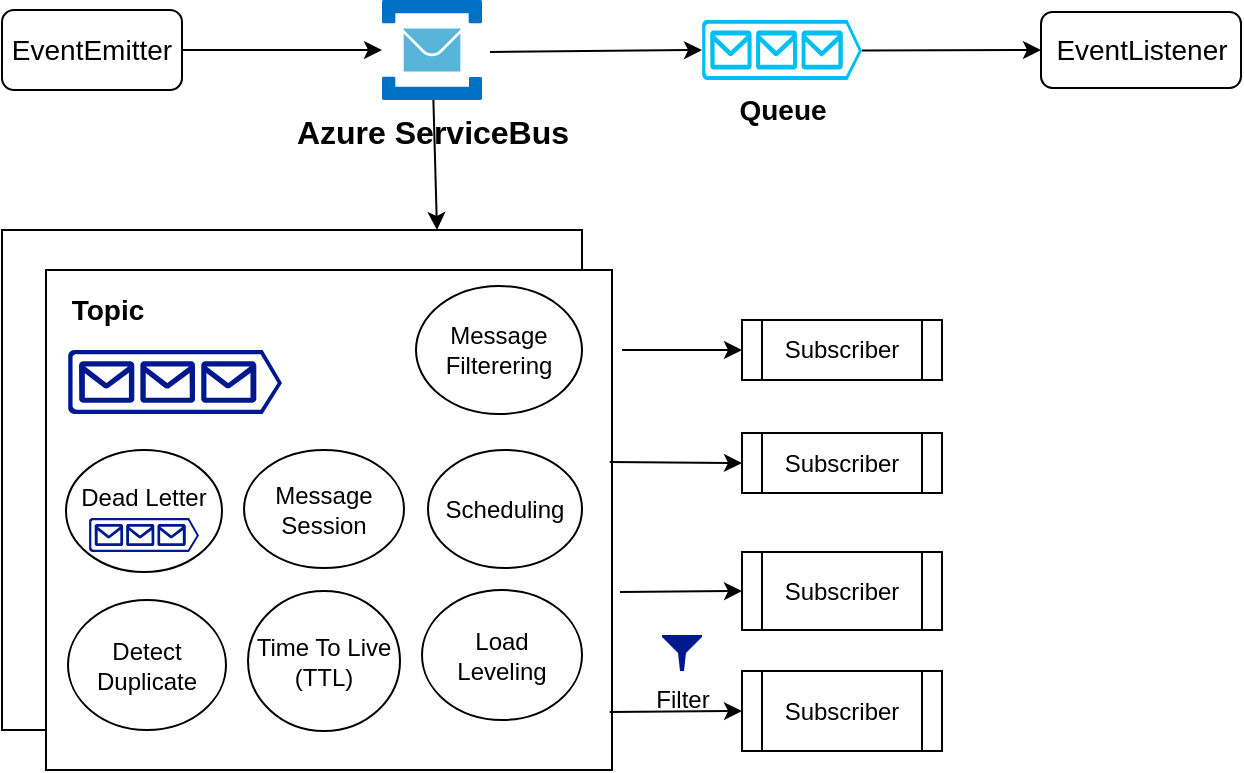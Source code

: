 <mxfile version="12.1.3" type="device" pages="1"><diagram id="ye0Bw-C8x1C6kFMZXi5K" name="Page-1"><mxGraphModel dx="1408" dy="772" grid="1" gridSize="10" guides="1" tooltips="1" connect="1" arrows="1" fold="1" page="1" pageScale="1" pageWidth="850" pageHeight="1100" math="0" shadow="0"><root><mxCell id="0"/><mxCell id="1" parent="0"/><mxCell id="uXi74pxlB83xGuJEs8LN-53" value="" style="rounded=0;whiteSpace=wrap;html=1;" vertex="1" parent="1"><mxGeometry x="50" y="410" width="290" height="250" as="geometry"/></mxCell><mxCell id="uXi74pxlB83xGuJEs8LN-1" value="&lt;font style=&quot;font-size: 14px&quot;&gt;EventEmitter&lt;/font&gt;" style="rounded=1;whiteSpace=wrap;html=1;" vertex="1" parent="1"><mxGeometry x="50" y="300" width="90" height="40" as="geometry"/></mxCell><mxCell id="uXi74pxlB83xGuJEs8LN-2" value="&lt;font style=&quot;font-size: 16px&quot;&gt;&lt;b&gt;&lt;font style=&quot;font-size: 16px&quot;&gt;Azure ServiceBus&lt;/font&gt;&lt;/b&gt;&lt;/font&gt;" style="aspect=fixed;html=1;points=[];align=center;image;fontSize=12;image=img/lib/mscae/Service_Bus.svg;" vertex="1" parent="1"><mxGeometry x="240" y="295" width="50" height="50" as="geometry"/></mxCell><mxCell id="uXi74pxlB83xGuJEs8LN-3" value="" style="rounded=0;whiteSpace=wrap;html=1;" vertex="1" parent="1"><mxGeometry x="72" y="430" width="283" height="250" as="geometry"/></mxCell><mxCell id="uXi74pxlB83xGuJEs8LN-4" value="&lt;b&gt;&lt;font style=&quot;font-size: 14px&quot;&gt;Queue&lt;/font&gt;&lt;/b&gt;" style="verticalLabelPosition=bottom;html=1;verticalAlign=top;align=center;strokeColor=none;fillColor=#00BEF2;shape=mxgraph.azure.queue_generic;pointerEvents=1;" vertex="1" parent="1"><mxGeometry x="400" y="305" width="80" height="30" as="geometry"/></mxCell><mxCell id="uXi74pxlB83xGuJEs8LN-5" value="&lt;font style=&quot;font-size: 14px&quot;&gt;EventListener&lt;/font&gt;" style="rounded=1;whiteSpace=wrap;html=1;" vertex="1" parent="1"><mxGeometry x="569.5" y="301" width="100" height="38" as="geometry"/></mxCell><mxCell id="uXi74pxlB83xGuJEs8LN-9" value="Subscriber" style="shape=process;whiteSpace=wrap;html=1;backgroundOutline=1;" vertex="1" parent="1"><mxGeometry x="420" y="455" width="100" height="30" as="geometry"/></mxCell><mxCell id="uXi74pxlB83xGuJEs8LN-11" value="" style="aspect=fixed;pointerEvents=1;shadow=0;dashed=0;html=1;strokeColor=none;labelPosition=center;verticalLabelPosition=bottom;verticalAlign=top;align=center;fillColor=#00188D;shape=mxgraph.azure.queue_generic" vertex="1" parent="1"><mxGeometry x="83" y="470" width="107" height="32" as="geometry"/></mxCell><mxCell id="uXi74pxlB83xGuJEs8LN-16" value="Message Session" style="ellipse;whiteSpace=wrap;html=1;" vertex="1" parent="1"><mxGeometry x="171" y="520" width="80" height="59" as="geometry"/></mxCell><mxCell id="uXi74pxlB83xGuJEs8LN-17" value="Scheduling" style="ellipse;whiteSpace=wrap;html=1;" vertex="1" parent="1"><mxGeometry x="263" y="520" width="77" height="59" as="geometry"/></mxCell><mxCell id="uXi74pxlB83xGuJEs8LN-18" value="Detect Duplicate" style="ellipse;whiteSpace=wrap;html=1;" vertex="1" parent="1"><mxGeometry x="83" y="595" width="79" height="65" as="geometry"/></mxCell><mxCell id="uXi74pxlB83xGuJEs8LN-20" value="&lt;font style=&quot;font-size: 14px&quot;&gt;&lt;b&gt;&lt;font style=&quot;font-size: 14px&quot;&gt;Topic&lt;/font&gt;&lt;/b&gt;&lt;/font&gt;" style="text;html=1;strokeColor=none;fillColor=none;align=center;verticalAlign=middle;whiteSpace=wrap;rounded=0;" vertex="1" parent="1"><mxGeometry x="83" y="440" width="40" height="20" as="geometry"/></mxCell><mxCell id="uXi74pxlB83xGuJEs8LN-22" value="&lt;div&gt;Message &lt;br&gt;&lt;/div&gt;&lt;div&gt;Filterering&lt;br&gt;&lt;/div&gt;" style="ellipse;whiteSpace=wrap;html=1;" vertex="1" parent="1"><mxGeometry x="257" y="438" width="83" height="64" as="geometry"/></mxCell><mxCell id="uXi74pxlB83xGuJEs8LN-23" value="&lt;div&gt;&lt;br&gt;&lt;/div&gt;&lt;div&gt;Dead Letter&lt;br&gt;&lt;/div&gt;&lt;div&gt;&lt;br&gt;&lt;/div&gt;&lt;div&gt;&lt;br&gt;&lt;/div&gt;" style="ellipse;whiteSpace=wrap;html=1;" vertex="1" parent="1"><mxGeometry x="82" y="520" width="78" height="61" as="geometry"/></mxCell><mxCell id="uXi74pxlB83xGuJEs8LN-12" value="" style="aspect=fixed;pointerEvents=1;shadow=0;dashed=0;html=1;strokeColor=none;labelPosition=center;verticalLabelPosition=bottom;verticalAlign=top;align=center;fillColor=#00188D;shape=mxgraph.azure.queue_generic" vertex="1" parent="1"><mxGeometry x="93.5" y="554" width="55" height="17" as="geometry"/></mxCell><mxCell id="uXi74pxlB83xGuJEs8LN-29" value="Subscriber" style="shape=process;whiteSpace=wrap;html=1;backgroundOutline=1;" vertex="1" parent="1"><mxGeometry x="420" y="511.5" width="100" height="30" as="geometry"/></mxCell><mxCell id="uXi74pxlB83xGuJEs8LN-31" value="Subscriber" style="shape=process;whiteSpace=wrap;html=1;backgroundOutline=1;" vertex="1" parent="1"><mxGeometry x="420" y="630.5" width="100" height="40" as="geometry"/></mxCell><mxCell id="uXi74pxlB83xGuJEs8LN-32" value="&lt;div&gt;Filter&lt;/div&gt;" style="aspect=fixed;pointerEvents=1;shadow=0;dashed=0;html=1;strokeColor=none;labelPosition=center;verticalLabelPosition=bottom;verticalAlign=top;align=center;fillColor=#00188D;shape=mxgraph.mscae.enterprise.filter" vertex="1" parent="1"><mxGeometry x="380" y="612.5" width="20" height="18" as="geometry"/></mxCell><mxCell id="uXi74pxlB83xGuJEs8LN-36" value="" style="endArrow=classic;html=1;exitX=1;exitY=0.5;exitDx=0;exitDy=0;" edge="1" parent="1" source="uXi74pxlB83xGuJEs8LN-1" target="uXi74pxlB83xGuJEs8LN-2"><mxGeometry width="50" height="50" relative="1" as="geometry"><mxPoint x="170" y="330" as="sourcePoint"/><mxPoint x="239" y="420" as="targetPoint"/></mxGeometry></mxCell><mxCell id="uXi74pxlB83xGuJEs8LN-37" value="" style="endArrow=classic;html=1;entryX=0;entryY=0.5;entryDx=0;entryDy=0;exitX=1;exitY=0.51;exitDx=0;exitDy=0;exitPerimeter=0;" edge="1" parent="1" source="uXi74pxlB83xGuJEs8LN-4" target="uXi74pxlB83xGuJEs8LN-5"><mxGeometry width="50" height="50" relative="1" as="geometry"><mxPoint x="110" y="945" as="sourcePoint"/><mxPoint x="160" y="895" as="targetPoint"/></mxGeometry></mxCell><mxCell id="uXi74pxlB83xGuJEs8LN-38" value="" style="endArrow=classic;html=1;exitX=1.08;exitY=0.52;exitDx=0;exitDy=0;exitPerimeter=0;entryX=0;entryY=0.5;entryDx=0;entryDy=0;entryPerimeter=0;" edge="1" parent="1" source="uXi74pxlB83xGuJEs8LN-2" target="uXi74pxlB83xGuJEs8LN-4"><mxGeometry width="50" height="50" relative="1" as="geometry"><mxPoint x="50" y="850" as="sourcePoint"/><mxPoint x="460" y="440" as="targetPoint"/></mxGeometry></mxCell><mxCell id="uXi74pxlB83xGuJEs8LN-39" value="" style="endArrow=classic;html=1;entryX=0.75;entryY=0;entryDx=0;entryDy=0;" edge="1" parent="1" source="uXi74pxlB83xGuJEs8LN-2" target="uXi74pxlB83xGuJEs8LN-53"><mxGeometry width="50" height="50" relative="1" as="geometry"><mxPoint x="50" y="910" as="sourcePoint"/><mxPoint x="100" y="860" as="targetPoint"/></mxGeometry></mxCell><mxCell id="uXi74pxlB83xGuJEs8LN-42" value="Subscriber" style="shape=process;whiteSpace=wrap;html=1;backgroundOutline=1;" vertex="1" parent="1"><mxGeometry x="420" y="571" width="100" height="39" as="geometry"/></mxCell><mxCell id="uXi74pxlB83xGuJEs8LN-46" value="" style="endArrow=classic;html=1;entryX=0;entryY=0.5;entryDx=0;entryDy=0;exitX=0.996;exitY=0.884;exitDx=0;exitDy=0;exitPerimeter=0;" edge="1" parent="1" source="uXi74pxlB83xGuJEs8LN-3" target="uXi74pxlB83xGuJEs8LN-31"><mxGeometry width="50" height="50" relative="1" as="geometry"><mxPoint x="70" y="930" as="sourcePoint"/><mxPoint x="120" y="880" as="targetPoint"/></mxGeometry></mxCell><mxCell id="uXi74pxlB83xGuJEs8LN-47" value="" style="endArrow=classic;html=1;entryX=0;entryY=0.5;entryDx=0;entryDy=0;" edge="1" parent="1" target="uXi74pxlB83xGuJEs8LN-42"><mxGeometry width="50" height="50" relative="1" as="geometry"><mxPoint x="359" y="591" as="sourcePoint"/><mxPoint x="650" y="720" as="targetPoint"/></mxGeometry></mxCell><mxCell id="uXi74pxlB83xGuJEs8LN-48" value="" style="endArrow=classic;html=1;entryX=0;entryY=0.5;entryDx=0;entryDy=0;exitX=0.996;exitY=0.384;exitDx=0;exitDy=0;exitPerimeter=0;" edge="1" parent="1" source="uXi74pxlB83xGuJEs8LN-3" target="uXi74pxlB83xGuJEs8LN-29"><mxGeometry width="50" height="50" relative="1" as="geometry"><mxPoint x="70" y="930" as="sourcePoint"/><mxPoint x="120" y="880" as="targetPoint"/></mxGeometry></mxCell><mxCell id="uXi74pxlB83xGuJEs8LN-49" value="" style="endArrow=classic;html=1;entryX=0;entryY=0.5;entryDx=0;entryDy=0;" edge="1" parent="1" target="uXi74pxlB83xGuJEs8LN-9"><mxGeometry width="50" height="50" relative="1" as="geometry"><mxPoint x="360" y="470" as="sourcePoint"/><mxPoint x="120" y="880" as="targetPoint"/></mxGeometry></mxCell><mxCell id="uXi74pxlB83xGuJEs8LN-51" value="&lt;div&gt;Load &lt;br&gt;&lt;/div&gt;&lt;div&gt;Leveling&lt;/div&gt;" style="ellipse;whiteSpace=wrap;html=1;" vertex="1" parent="1"><mxGeometry x="260" y="590" width="80" height="65" as="geometry"/></mxCell><mxCell id="uXi74pxlB83xGuJEs8LN-54" value="&lt;div&gt;Time To Live&lt;/div&gt;&lt;div&gt;(TTL)&lt;br&gt;&lt;/div&gt;" style="ellipse;whiteSpace=wrap;html=1;" vertex="1" parent="1"><mxGeometry x="173" y="590.5" width="76" height="70" as="geometry"/></mxCell></root></mxGraphModel></diagram></mxfile>